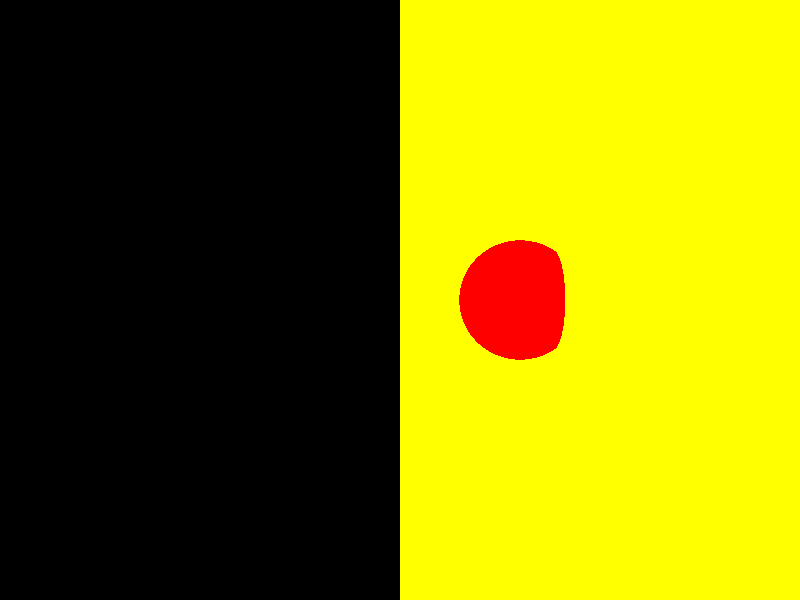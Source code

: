 camera
{
	location <10,10,510> // la position de l'observateur
	look_at <510,10,510>  // le point de vue
	//right x*image_width/image_height	// aspect ratio
	//angle 45 // l'angle de la caméra
}

light_source { <2030,510,1200>
      color rgb<1,1,1>
}

light_source { <2030,-490,1200>
      color rgb<1,1,1>
}

light_source { <2030,10,1800>
      color rgb<1,1,1>
}

sphere { <2030,10,110>, 200 // coord centre et rayon
         pigment { color rgb <1,0,0> }
}

plane { <0,0,1>, 1 // coord centre et rayon
         pigment { color rgb <1,1,0> }
}
